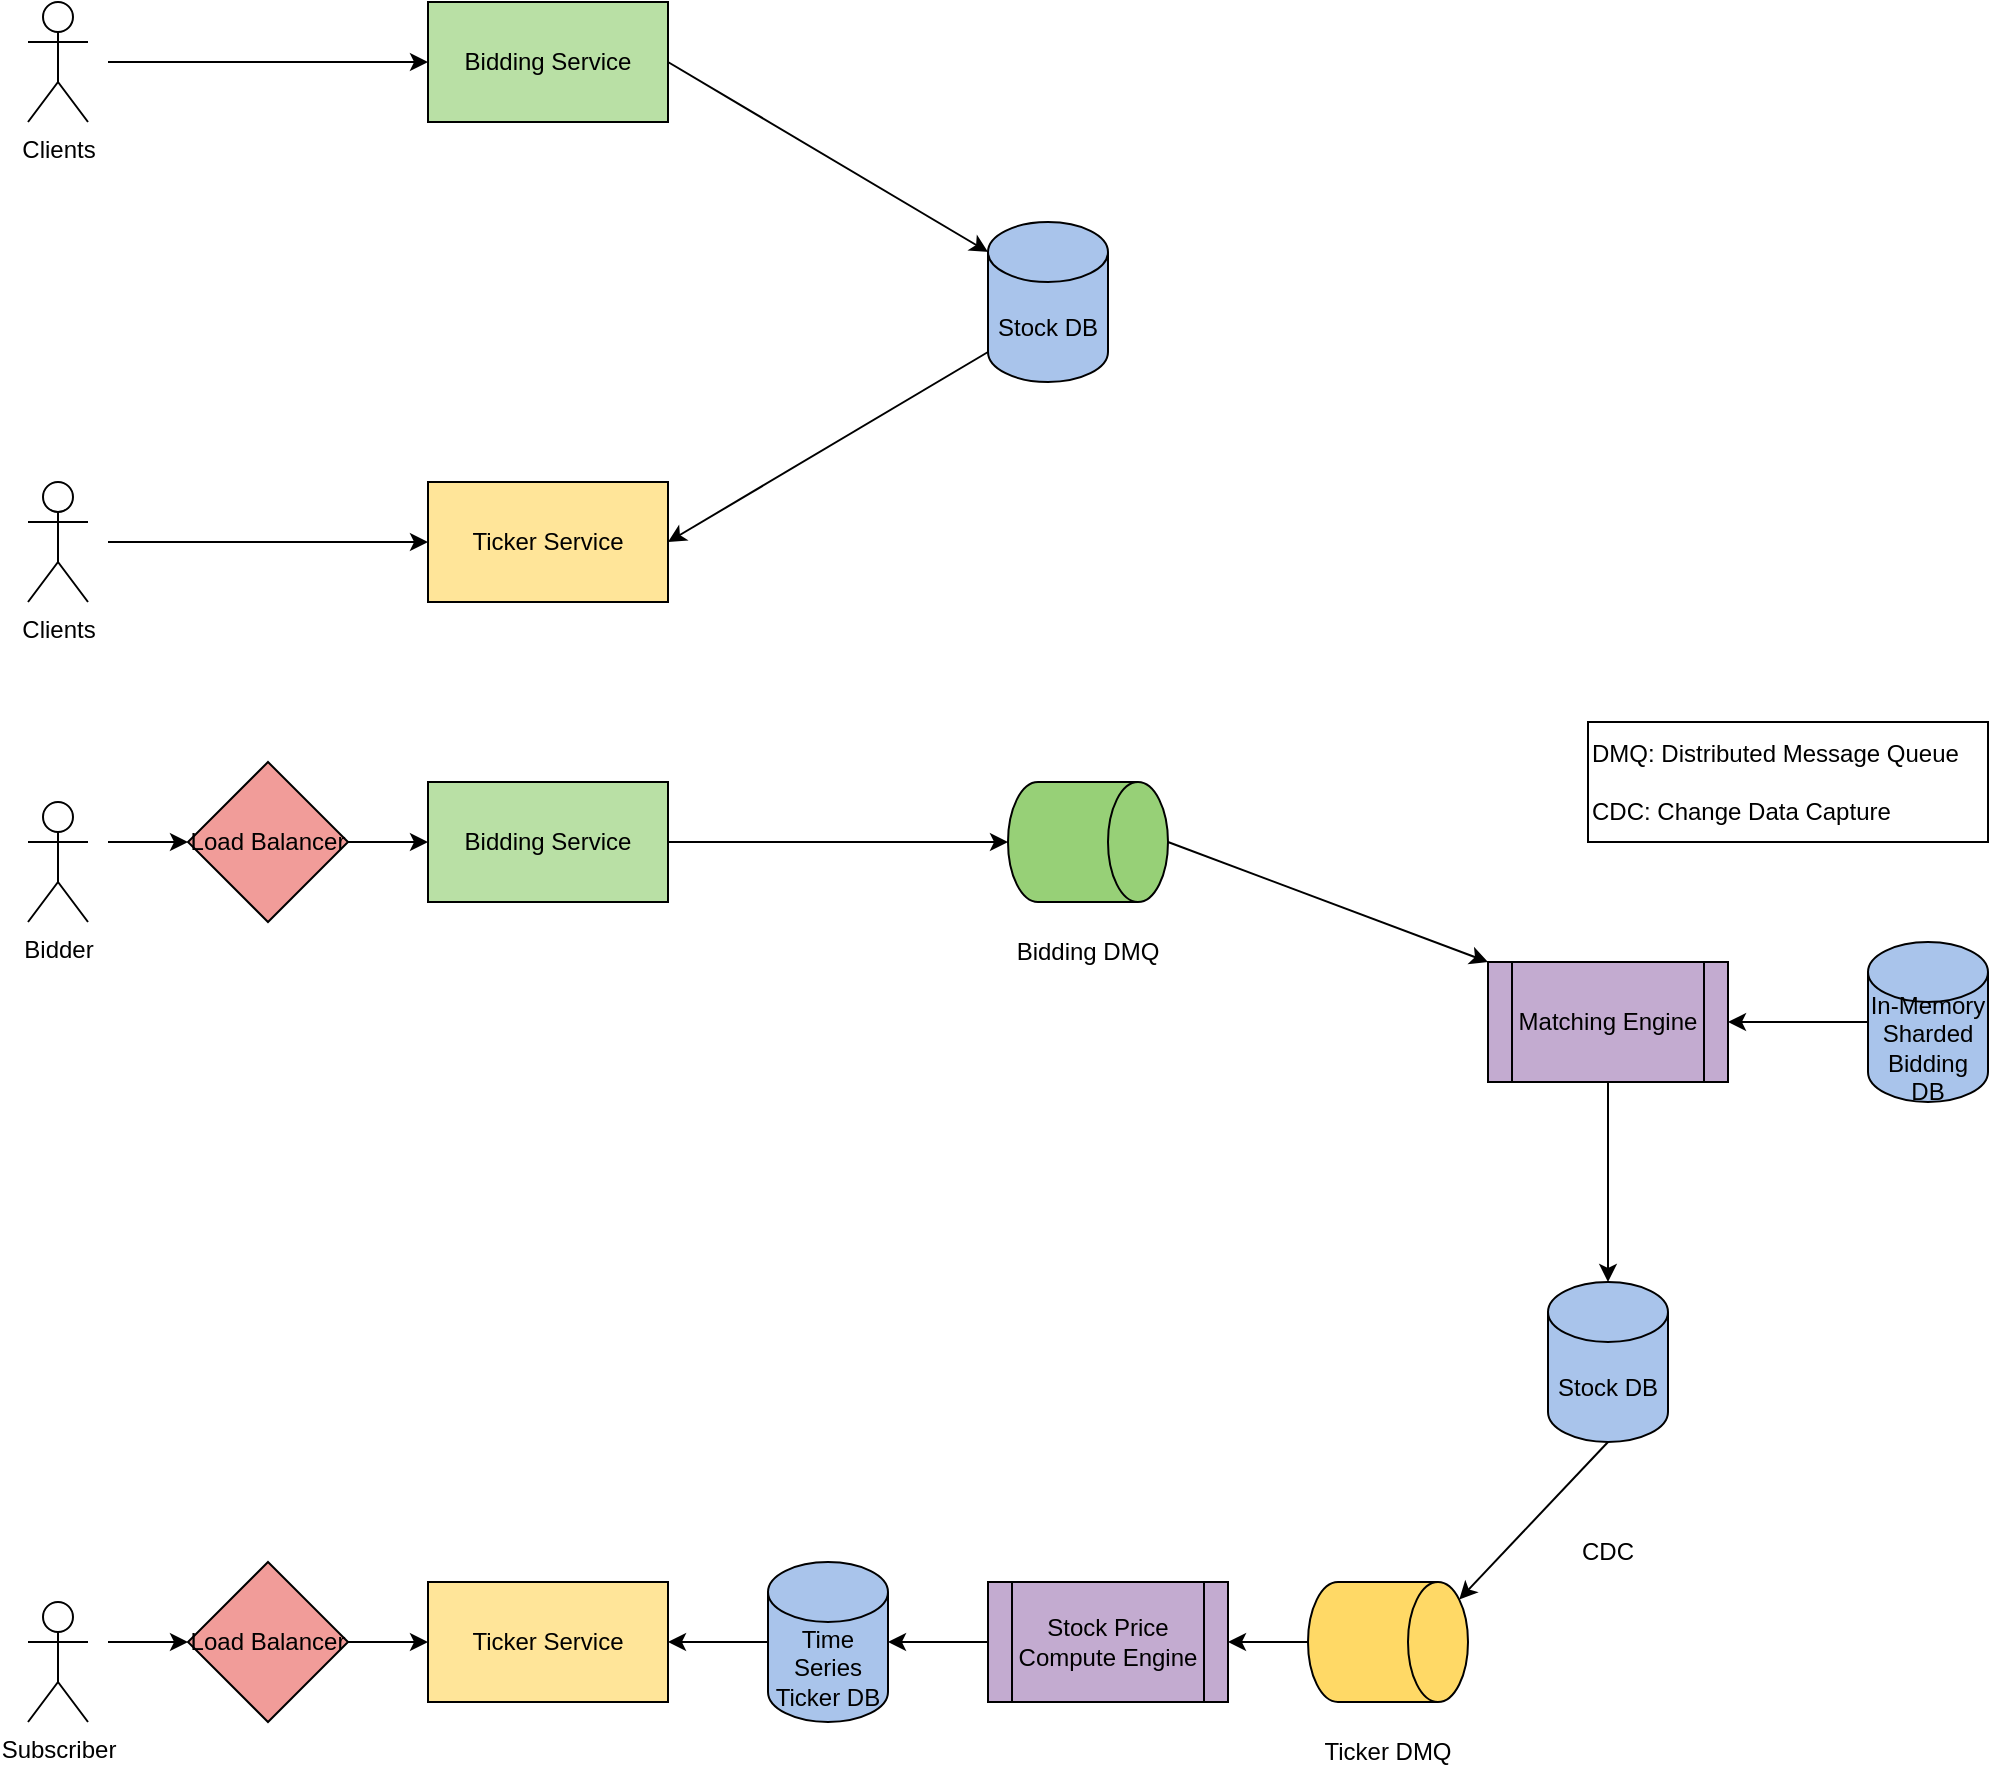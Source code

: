 <mxfile version="17.5.0" type="device"><diagram id="4WdXALg7bzxfVvZ-KxOx" name="Page-1"><mxGraphModel dx="1612" dy="808" grid="1" gridSize="10" guides="1" tooltips="1" connect="1" arrows="1" fold="1" page="1" pageScale="1" pageWidth="850" pageHeight="1100" math="0" shadow="0"><root><mxCell id="0"/><mxCell id="1" parent="0"/><mxCell id="2rM19IaSX_ZEUSJLRVJu-1" value="Clients" style="shape=umlActor;verticalLabelPosition=bottom;verticalAlign=top;html=1;outlineConnect=0;" vertex="1" parent="1"><mxGeometry x="40" y="80" width="30" height="60" as="geometry"/></mxCell><mxCell id="2rM19IaSX_ZEUSJLRVJu-2" value="Clients" style="shape=umlActor;verticalLabelPosition=bottom;verticalAlign=top;html=1;outlineConnect=0;" vertex="1" parent="1"><mxGeometry x="40" y="320" width="30" height="60" as="geometry"/></mxCell><mxCell id="2rM19IaSX_ZEUSJLRVJu-3" value="Bidding Service" style="rounded=0;whiteSpace=wrap;html=1;fillColor=#B9E0A5;" vertex="1" parent="1"><mxGeometry x="240" y="80" width="120" height="60" as="geometry"/></mxCell><mxCell id="2rM19IaSX_ZEUSJLRVJu-4" value="Ticker Service" style="rounded=0;whiteSpace=wrap;html=1;fillColor=#FFE599;" vertex="1" parent="1"><mxGeometry x="240" y="320" width="120" height="60" as="geometry"/></mxCell><mxCell id="2rM19IaSX_ZEUSJLRVJu-5" value="Stock DB" style="shape=cylinder3;whiteSpace=wrap;html=1;boundedLbl=1;backgroundOutline=1;size=15;fillColor=#A9C4EB;" vertex="1" parent="1"><mxGeometry x="520" y="190" width="60" height="80" as="geometry"/></mxCell><mxCell id="2rM19IaSX_ZEUSJLRVJu-6" value="" style="endArrow=classic;html=1;rounded=0;entryX=0;entryY=0.5;entryDx=0;entryDy=0;" edge="1" parent="1" target="2rM19IaSX_ZEUSJLRVJu-3"><mxGeometry width="50" height="50" relative="1" as="geometry"><mxPoint x="80" y="110" as="sourcePoint"/><mxPoint x="210" y="130" as="targetPoint"/></mxGeometry></mxCell><mxCell id="2rM19IaSX_ZEUSJLRVJu-7" value="" style="endArrow=classic;html=1;rounded=0;entryX=0;entryY=0;entryDx=0;entryDy=15;entryPerimeter=0;exitX=1;exitY=0.5;exitDx=0;exitDy=0;" edge="1" parent="1" source="2rM19IaSX_ZEUSJLRVJu-3" target="2rM19IaSX_ZEUSJLRVJu-5"><mxGeometry width="50" height="50" relative="1" as="geometry"><mxPoint x="90" y="120" as="sourcePoint"/><mxPoint x="250" y="120" as="targetPoint"/></mxGeometry></mxCell><mxCell id="2rM19IaSX_ZEUSJLRVJu-8" value="" style="endArrow=classic;html=1;rounded=0;entryX=1;entryY=0.5;entryDx=0;entryDy=0;exitX=0;exitY=1;exitDx=0;exitDy=-15;exitPerimeter=0;" edge="1" parent="1" source="2rM19IaSX_ZEUSJLRVJu-5" target="2rM19IaSX_ZEUSJLRVJu-4"><mxGeometry width="50" height="50" relative="1" as="geometry"><mxPoint x="100" y="130" as="sourcePoint"/><mxPoint x="260" y="130" as="targetPoint"/></mxGeometry></mxCell><mxCell id="2rM19IaSX_ZEUSJLRVJu-9" value="" style="endArrow=classic;html=1;rounded=0;entryX=0;entryY=0.5;entryDx=0;entryDy=0;" edge="1" parent="1" target="2rM19IaSX_ZEUSJLRVJu-4"><mxGeometry width="50" height="50" relative="1" as="geometry"><mxPoint x="80" y="350" as="sourcePoint"/><mxPoint x="270" y="140" as="targetPoint"/></mxGeometry></mxCell><mxCell id="2rM19IaSX_ZEUSJLRVJu-23" value="Bidder" style="shape=umlActor;verticalLabelPosition=bottom;verticalAlign=top;html=1;outlineConnect=0;fillColor=none;" vertex="1" parent="1"><mxGeometry x="40" y="480" width="30" height="60" as="geometry"/></mxCell><mxCell id="2rM19IaSX_ZEUSJLRVJu-24" value="Subscriber" style="shape=umlActor;verticalLabelPosition=bottom;verticalAlign=top;html=1;outlineConnect=0;fillColor=none;" vertex="1" parent="1"><mxGeometry x="40" y="880" width="30" height="60" as="geometry"/></mxCell><mxCell id="2rM19IaSX_ZEUSJLRVJu-25" value="Load Balancer" style="rhombus;whiteSpace=wrap;html=1;fillColor=#F19C99;" vertex="1" parent="1"><mxGeometry x="120" y="460" width="80" height="80" as="geometry"/></mxCell><mxCell id="2rM19IaSX_ZEUSJLRVJu-26" value="Load Balancer" style="rhombus;whiteSpace=wrap;html=1;fillColor=#F19C99;" vertex="1" parent="1"><mxGeometry x="120" y="860" width="80" height="80" as="geometry"/></mxCell><mxCell id="2rM19IaSX_ZEUSJLRVJu-27" value="Bidding Service" style="rounded=0;whiteSpace=wrap;html=1;fillColor=#B9E0A5;" vertex="1" parent="1"><mxGeometry x="240" y="470" width="120" height="60" as="geometry"/></mxCell><mxCell id="2rM19IaSX_ZEUSJLRVJu-28" value="Ticker Service" style="rounded=0;whiteSpace=wrap;html=1;fillColor=#FFE599;" vertex="1" parent="1"><mxGeometry x="240" y="870" width="120" height="60" as="geometry"/></mxCell><mxCell id="2rM19IaSX_ZEUSJLRVJu-29" value="" style="shape=cylinder3;whiteSpace=wrap;html=1;boundedLbl=1;backgroundOutline=1;size=15;fillColor=#97D077;rotation=90;" vertex="1" parent="1"><mxGeometry x="540" y="460" width="60" height="80" as="geometry"/></mxCell><mxCell id="2rM19IaSX_ZEUSJLRVJu-30" value="Time Series Ticker DB" style="shape=cylinder3;whiteSpace=wrap;html=1;boundedLbl=1;backgroundOutline=1;size=15;fillColor=#A9C4EB;" vertex="1" parent="1"><mxGeometry x="410" y="860" width="60" height="80" as="geometry"/></mxCell><mxCell id="2rM19IaSX_ZEUSJLRVJu-31" value="Stock Price Compute Engine" style="shape=process;whiteSpace=wrap;html=1;backgroundOutline=1;fillColor=#C3ABD0;" vertex="1" parent="1"><mxGeometry x="520" y="870" width="120" height="60" as="geometry"/></mxCell><mxCell id="2rM19IaSX_ZEUSJLRVJu-32" value="" style="shape=cylinder3;whiteSpace=wrap;html=1;boundedLbl=1;backgroundOutline=1;size=15;fillColor=#FFD966;rotation=90;" vertex="1" parent="1"><mxGeometry x="690" y="860" width="60" height="80" as="geometry"/></mxCell><mxCell id="2rM19IaSX_ZEUSJLRVJu-33" value="Stock DB" style="shape=cylinder3;whiteSpace=wrap;html=1;boundedLbl=1;backgroundOutline=1;size=15;fillColor=#A9C4EB;" vertex="1" parent="1"><mxGeometry x="800" y="720" width="60" height="80" as="geometry"/></mxCell><mxCell id="2rM19IaSX_ZEUSJLRVJu-34" value="Matching Engine" style="shape=process;whiteSpace=wrap;html=1;backgroundOutline=1;fillColor=#C3ABD0;" vertex="1" parent="1"><mxGeometry x="770" y="560" width="120" height="60" as="geometry"/></mxCell><mxCell id="2rM19IaSX_ZEUSJLRVJu-35" value="In-Memory Sharded Bidding DB" style="shape=cylinder3;whiteSpace=wrap;html=1;boundedLbl=1;backgroundOutline=1;size=15;fillColor=#A9C4EB;" vertex="1" parent="1"><mxGeometry x="960" y="550" width="60" height="80" as="geometry"/></mxCell><mxCell id="2rM19IaSX_ZEUSJLRVJu-36" value="Bidding DMQ" style="text;html=1;strokeColor=none;fillColor=none;align=center;verticalAlign=middle;whiteSpace=wrap;rounded=0;" vertex="1" parent="1"><mxGeometry x="525" y="540" width="90" height="30" as="geometry"/></mxCell><mxCell id="2rM19IaSX_ZEUSJLRVJu-37" value="Ticker DMQ" style="text;html=1;strokeColor=none;fillColor=none;align=center;verticalAlign=middle;whiteSpace=wrap;rounded=0;" vertex="1" parent="1"><mxGeometry x="675" y="940" width="90" height="30" as="geometry"/></mxCell><mxCell id="2rM19IaSX_ZEUSJLRVJu-38" value="" style="endArrow=classic;html=1;rounded=0;entryX=0;entryY=0.5;entryDx=0;entryDy=0;" edge="1" parent="1" target="2rM19IaSX_ZEUSJLRVJu-26"><mxGeometry width="50" height="50" relative="1" as="geometry"><mxPoint x="80" y="900" as="sourcePoint"/><mxPoint x="160" y="800" as="targetPoint"/></mxGeometry></mxCell><mxCell id="2rM19IaSX_ZEUSJLRVJu-39" value="" style="endArrow=classic;html=1;rounded=0;entryX=0;entryY=0.5;entryDx=0;entryDy=0;exitX=1;exitY=0.5;exitDx=0;exitDy=0;" edge="1" parent="1" source="2rM19IaSX_ZEUSJLRVJu-26" target="2rM19IaSX_ZEUSJLRVJu-28"><mxGeometry width="50" height="50" relative="1" as="geometry"><mxPoint x="90" y="910" as="sourcePoint"/><mxPoint x="130" y="910" as="targetPoint"/></mxGeometry></mxCell><mxCell id="2rM19IaSX_ZEUSJLRVJu-40" value="" style="endArrow=classic;html=1;rounded=0;entryX=1;entryY=0.5;entryDx=0;entryDy=0;exitX=0;exitY=0.5;exitDx=0;exitDy=0;exitPerimeter=0;" edge="1" parent="1" source="2rM19IaSX_ZEUSJLRVJu-30" target="2rM19IaSX_ZEUSJLRVJu-28"><mxGeometry width="50" height="50" relative="1" as="geometry"><mxPoint x="100" y="920" as="sourcePoint"/><mxPoint x="140" y="920" as="targetPoint"/></mxGeometry></mxCell><mxCell id="2rM19IaSX_ZEUSJLRVJu-41" value="" style="endArrow=classic;html=1;rounded=0;entryX=1;entryY=0.5;entryDx=0;entryDy=0;exitX=0;exitY=0.5;exitDx=0;exitDy=0;entryPerimeter=0;" edge="1" parent="1" source="2rM19IaSX_ZEUSJLRVJu-31" target="2rM19IaSX_ZEUSJLRVJu-30"><mxGeometry width="50" height="50" relative="1" as="geometry"><mxPoint x="420" y="910" as="sourcePoint"/><mxPoint x="370" y="910" as="targetPoint"/></mxGeometry></mxCell><mxCell id="2rM19IaSX_ZEUSJLRVJu-42" value="" style="endArrow=classic;html=1;rounded=0;entryX=1;entryY=0.5;entryDx=0;entryDy=0;exitX=0.5;exitY=1;exitDx=0;exitDy=0;exitPerimeter=0;" edge="1" parent="1" source="2rM19IaSX_ZEUSJLRVJu-32" target="2rM19IaSX_ZEUSJLRVJu-31"><mxGeometry width="50" height="50" relative="1" as="geometry"><mxPoint x="530" y="910" as="sourcePoint"/><mxPoint x="480" y="910" as="targetPoint"/></mxGeometry></mxCell><mxCell id="2rM19IaSX_ZEUSJLRVJu-43" value="" style="endArrow=classic;html=1;rounded=0;exitX=0.5;exitY=1;exitDx=0;exitDy=0;exitPerimeter=0;entryX=0.145;entryY=0;entryDx=0;entryDy=4.35;entryPerimeter=0;" edge="1" parent="1" source="2rM19IaSX_ZEUSJLRVJu-33" target="2rM19IaSX_ZEUSJLRVJu-32"><mxGeometry width="50" height="50" relative="1" as="geometry"><mxPoint x="690" y="910" as="sourcePoint"/><mxPoint x="770" y="900" as="targetPoint"/></mxGeometry></mxCell><mxCell id="2rM19IaSX_ZEUSJLRVJu-46" value="CDC" style="text;html=1;strokeColor=none;fillColor=none;align=center;verticalAlign=middle;whiteSpace=wrap;rounded=0;" vertex="1" parent="1"><mxGeometry x="800" y="840" width="60" height="30" as="geometry"/></mxCell><mxCell id="2rM19IaSX_ZEUSJLRVJu-47" value="" style="endArrow=classic;html=1;rounded=0;exitX=0.5;exitY=1;exitDx=0;exitDy=0;entryX=0.5;entryY=0;entryDx=0;entryDy=0;entryPerimeter=0;" edge="1" parent="1" source="2rM19IaSX_ZEUSJLRVJu-34" target="2rM19IaSX_ZEUSJLRVJu-33"><mxGeometry width="50" height="50" relative="1" as="geometry"><mxPoint x="840" y="810" as="sourcePoint"/><mxPoint x="765.65" y="888.7" as="targetPoint"/></mxGeometry></mxCell><mxCell id="2rM19IaSX_ZEUSJLRVJu-49" value="" style="endArrow=classic;html=1;rounded=0;exitX=0.5;exitY=0;exitDx=0;exitDy=0;entryX=0;entryY=0;entryDx=0;entryDy=0;exitPerimeter=0;" edge="1" parent="1" source="2rM19IaSX_ZEUSJLRVJu-29" target="2rM19IaSX_ZEUSJLRVJu-34"><mxGeometry width="50" height="50" relative="1" as="geometry"><mxPoint x="840" y="630" as="sourcePoint"/><mxPoint x="840" y="730" as="targetPoint"/></mxGeometry></mxCell><mxCell id="2rM19IaSX_ZEUSJLRVJu-50" value="" style="endArrow=classic;html=1;rounded=0;exitX=0;exitY=0.5;exitDx=0;exitDy=0;entryX=1;entryY=0.5;entryDx=0;entryDy=0;exitPerimeter=0;" edge="1" parent="1" source="2rM19IaSX_ZEUSJLRVJu-35" target="2rM19IaSX_ZEUSJLRVJu-34"><mxGeometry width="50" height="50" relative="1" as="geometry"><mxPoint x="490" y="510" as="sourcePoint"/><mxPoint x="780" y="570" as="targetPoint"/></mxGeometry></mxCell><mxCell id="2rM19IaSX_ZEUSJLRVJu-51" value="" style="endArrow=classic;html=1;rounded=0;entryX=0;entryY=0.5;entryDx=0;entryDy=0;" edge="1" parent="1" target="2rM19IaSX_ZEUSJLRVJu-25"><mxGeometry width="50" height="50" relative="1" as="geometry"><mxPoint x="80" y="500" as="sourcePoint"/><mxPoint x="130" y="910" as="targetPoint"/></mxGeometry></mxCell><mxCell id="2rM19IaSX_ZEUSJLRVJu-52" value="" style="endArrow=classic;html=1;rounded=0;entryX=0;entryY=0.5;entryDx=0;entryDy=0;exitX=1;exitY=0.5;exitDx=0;exitDy=0;" edge="1" parent="1" source="2rM19IaSX_ZEUSJLRVJu-25" target="2rM19IaSX_ZEUSJLRVJu-27"><mxGeometry width="50" height="50" relative="1" as="geometry"><mxPoint x="90" y="510" as="sourcePoint"/><mxPoint x="130" y="510" as="targetPoint"/></mxGeometry></mxCell><mxCell id="2rM19IaSX_ZEUSJLRVJu-53" value="" style="endArrow=classic;html=1;rounded=0;entryX=0.5;entryY=1;entryDx=0;entryDy=0;exitX=1;exitY=0.5;exitDx=0;exitDy=0;entryPerimeter=0;" edge="1" parent="1" source="2rM19IaSX_ZEUSJLRVJu-27" target="2rM19IaSX_ZEUSJLRVJu-29"><mxGeometry width="50" height="50" relative="1" as="geometry"><mxPoint x="210" y="510" as="sourcePoint"/><mxPoint x="250" y="510" as="targetPoint"/></mxGeometry></mxCell><mxCell id="2rM19IaSX_ZEUSJLRVJu-55" value="DMQ: Distributed Message Queue&lt;br&gt;&lt;br&gt;CDC: Change Data Capture" style="rounded=0;whiteSpace=wrap;html=1;fillColor=none;align=left;" vertex="1" parent="1"><mxGeometry x="820" y="440" width="200" height="60" as="geometry"/></mxCell></root></mxGraphModel></diagram></mxfile>